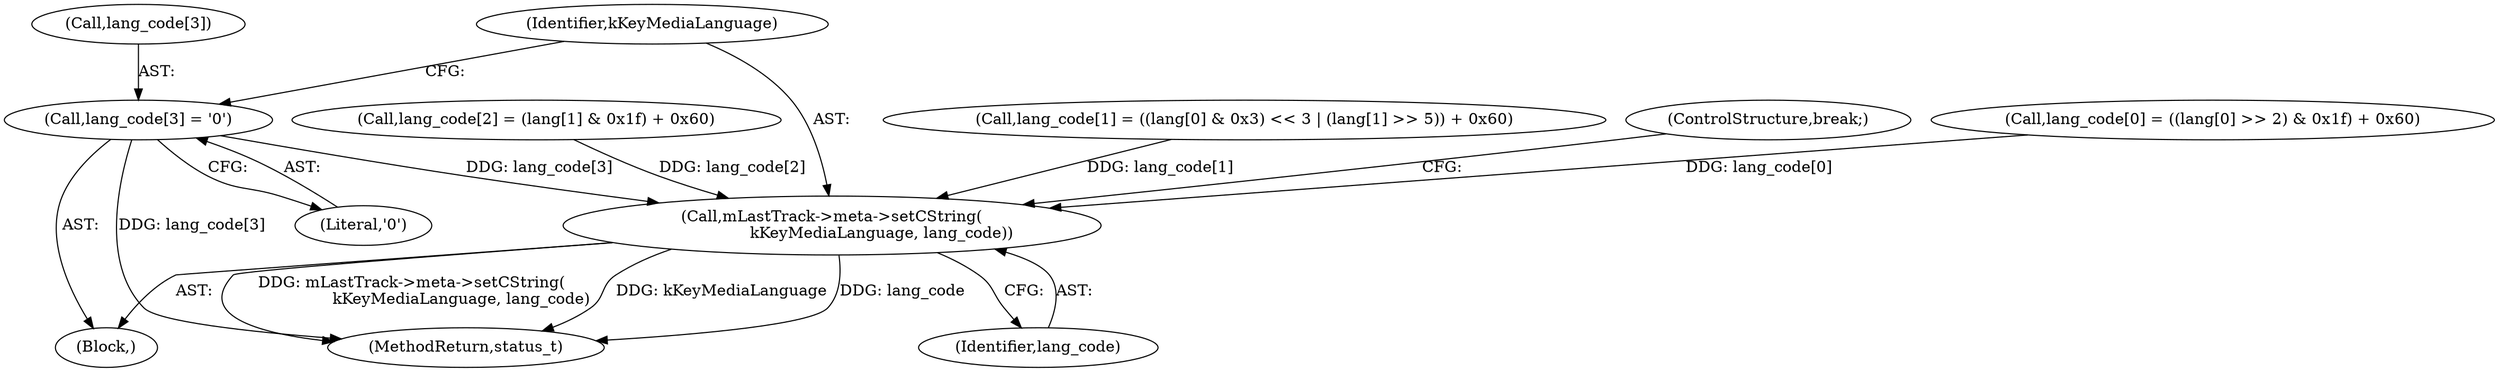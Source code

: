 digraph "0_Android_6fe85f7e15203e48df2cc3e8e1c4bc6ad49dc968@array" {
"1001358" [label="(Call,lang_code[3] = '\0')"];
"1001363" [label="(Call,mLastTrack->meta->setCString(\n                    kKeyMediaLanguage, lang_code))"];
"1001364" [label="(Identifier,kKeyMediaLanguage)"];
"1001105" [label="(Block,)"];
"1002927" [label="(MethodReturn,status_t)"];
"1001365" [label="(Identifier,lang_code)"];
"1001328" [label="(Call,lang_code[1] = ((lang[0] & 0x3) << 3 | (lang[1] >> 5)) + 0x60)"];
"1001366" [label="(ControlStructure,break;)"];
"1001315" [label="(Call,lang_code[0] = ((lang[0] >> 2) & 0x1f) + 0x60)"];
"1001362" [label="(Literal,'\0')"];
"1001358" [label="(Call,lang_code[3] = '\0')"];
"1001347" [label="(Call,lang_code[2] = (lang[1] & 0x1f) + 0x60)"];
"1001363" [label="(Call,mLastTrack->meta->setCString(\n                    kKeyMediaLanguage, lang_code))"];
"1001359" [label="(Call,lang_code[3])"];
"1001358" -> "1001105"  [label="AST: "];
"1001358" -> "1001362"  [label="CFG: "];
"1001359" -> "1001358"  [label="AST: "];
"1001362" -> "1001358"  [label="AST: "];
"1001364" -> "1001358"  [label="CFG: "];
"1001358" -> "1002927"  [label="DDG: lang_code[3]"];
"1001358" -> "1001363"  [label="DDG: lang_code[3]"];
"1001363" -> "1001105"  [label="AST: "];
"1001363" -> "1001365"  [label="CFG: "];
"1001364" -> "1001363"  [label="AST: "];
"1001365" -> "1001363"  [label="AST: "];
"1001366" -> "1001363"  [label="CFG: "];
"1001363" -> "1002927"  [label="DDG: mLastTrack->meta->setCString(\n                    kKeyMediaLanguage, lang_code)"];
"1001363" -> "1002927"  [label="DDG: kKeyMediaLanguage"];
"1001363" -> "1002927"  [label="DDG: lang_code"];
"1001328" -> "1001363"  [label="DDG: lang_code[1]"];
"1001315" -> "1001363"  [label="DDG: lang_code[0]"];
"1001347" -> "1001363"  [label="DDG: lang_code[2]"];
}
